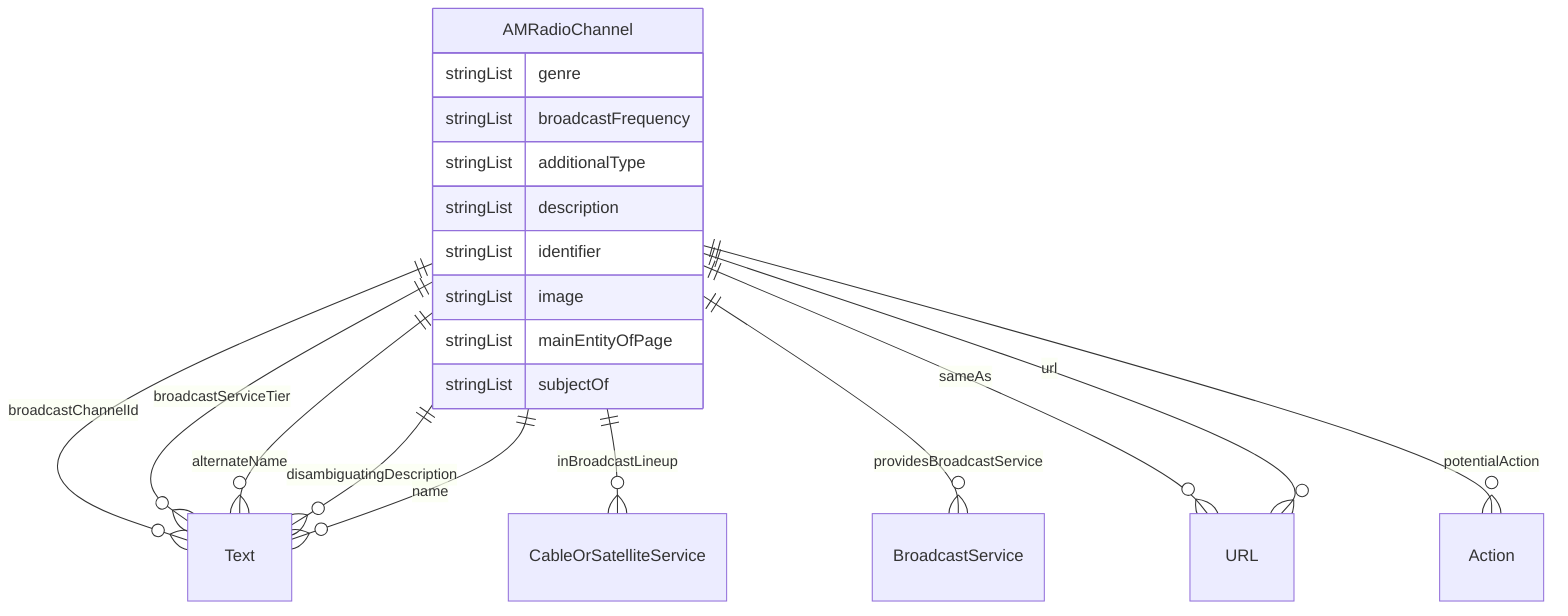 erDiagram
AMRadioChannel {
    stringList genre  
    stringList broadcastFrequency  
    stringList additionalType  
    stringList description  
    stringList identifier  
    stringList image  
    stringList mainEntityOfPage  
    stringList subjectOf  
}

AMRadioChannel ||--}o Text : "broadcastChannelId"
AMRadioChannel ||--}o Text : "broadcastServiceTier"
AMRadioChannel ||--}o CableOrSatelliteService : "inBroadcastLineup"
AMRadioChannel ||--}o BroadcastService : "providesBroadcastService"
AMRadioChannel ||--}o Text : "alternateName"
AMRadioChannel ||--}o Text : "disambiguatingDescription"
AMRadioChannel ||--}o Text : "name"
AMRadioChannel ||--}o URL : "sameAs"
AMRadioChannel ||--}o Action : "potentialAction"
AMRadioChannel ||--}o URL : "url"